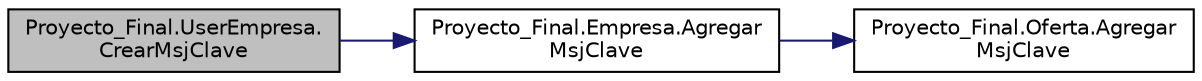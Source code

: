 digraph "Proyecto_Final.UserEmpresa.CrearMsjClave"
{
 // INTERACTIVE_SVG=YES
 // LATEX_PDF_SIZE
  edge [fontname="Helvetica",fontsize="10",labelfontname="Helvetica",labelfontsize="10"];
  node [fontname="Helvetica",fontsize="10",shape=record];
  rankdir="LR";
  Node1 [label="Proyecto_Final.UserEmpresa.\lCrearMsjClave",height=0.2,width=0.4,color="black", fillcolor="grey75", style="filled", fontcolor="black",tooltip="Como empresa, quiero indicar un conjunto de palabras claves asociadas a la publicación de los materia..."];
  Node1 -> Node2 [color="midnightblue",fontsize="10",style="solid",fontname="Helvetica"];
  Node2 [label="Proyecto_Final.Empresa.Agregar\lMsjClave",height=0.2,width=0.4,color="black", fillcolor="white", style="filled",URL="$classProyecto__Final_1_1Empresa.html#aa0a26903d4018f57cec379e6c324e157",tooltip="Agrega una palabra clave a una publicacion determinada."];
  Node2 -> Node3 [color="midnightblue",fontsize="10",style="solid",fontname="Helvetica"];
  Node3 [label="Proyecto_Final.Oferta.Agregar\lMsjClave",height=0.2,width=0.4,color="black", fillcolor="white", style="filled",URL="$classProyecto__Final_1_1Oferta.html#a21dcf683780c6862d89e5f3485d58d6f",tooltip="Agrega una palabra clave a la listas de palabras clave de la oferta."];
}
